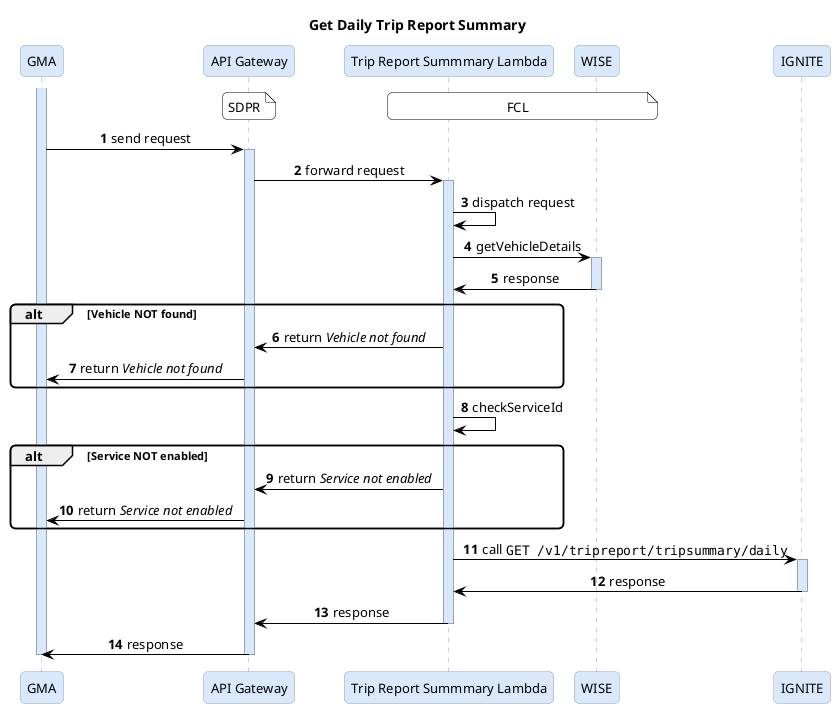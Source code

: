 @startuml

title Get Daily Trip Report Summary

autonumber

skinparam roundcorner 10
skinparam shadowing false
skinparam sequence {
  ArrowColor Black
  LifeLineBorderColor #94a4b6
  LifeLineBackgroundColor #d9e8fb
  ParticipantBorderColor #94a4b6
  ParticipantBackgroundColor #d9e8fb
  ParticipantFontSize 13
  MessageAlign center
  NoteBorderColor blue
}
skinparam Note {
  BorderColor black
  BackgroundColor white
}

participant "GMA" as GMA
participant "API Gateway" as API
participant "Trip Report Summmary Lambda" as Lambda
participant "WISE" as WISE
participant "IGNITE" as IGNITE

note over API: SDPR
/ note over Lambda, WISE: FCL

activate GMA
GMA -> API: send request

activate API
API -> Lambda: forward request

activate Lambda
Lambda -> Lambda: dispatch request

Lambda -> WISE: getVehicleDetails
activate WISE
WISE -> Lambda: response
deactivate WISE

alt Vehicle NOT found
  Lambda -> API: return //Vehicle not found//
  API -> GMA: return //Vehicle not found//
end

Lambda -> Lambda: checkServiceId

alt Service NOT enabled
  Lambda -> API: return //Service not enabled//
  API -> GMA: return //Service not enabled//
end

Lambda -> IGNITE: call ""GET /v1/tripreport/tripsummary/daily""
activate IGNITE
IGNITE -> Lambda: response
deactivate IGNITE

Lambda -> API: response
deactivate Lambda

API -> GMA: response
deactivate API

deactivate GMA

@enduml